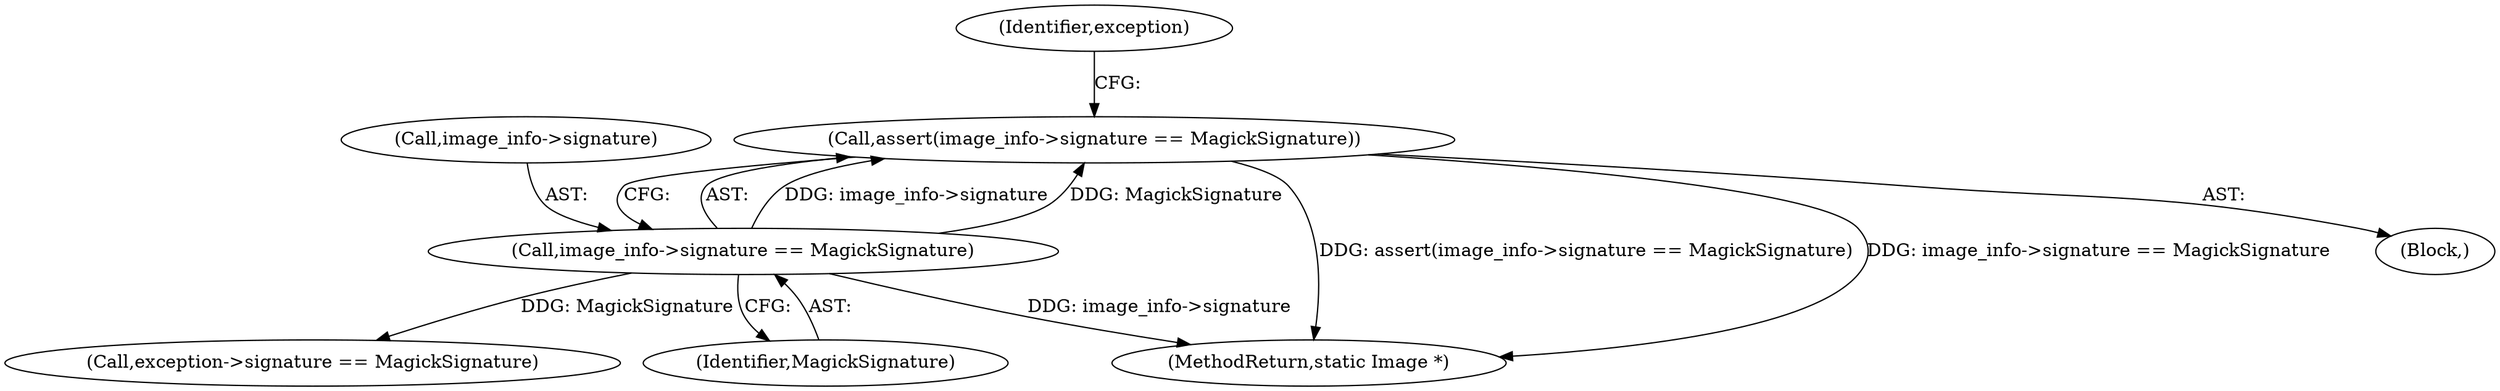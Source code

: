 digraph "0_ImageMagick_4eae304e773bad8a876c3c26fdffac24d4253ae4@API" {
"1000173" [label="(Call,assert(image_info->signature == MagickSignature))"];
"1000174" [label="(Call,image_info->signature == MagickSignature)"];
"1000181" [label="(Identifier,exception)"];
"1000178" [label="(Identifier,MagickSignature)"];
"1000174" [label="(Call,image_info->signature == MagickSignature)"];
"1000173" [label="(Call,assert(image_info->signature == MagickSignature))"];
"1000186" [label="(Call,exception->signature == MagickSignature)"];
"1000175" [label="(Call,image_info->signature)"];
"1000141" [label="(Block,)"];
"1001954" [label="(MethodReturn,static Image *)"];
"1000173" -> "1000141"  [label="AST: "];
"1000173" -> "1000174"  [label="CFG: "];
"1000174" -> "1000173"  [label="AST: "];
"1000181" -> "1000173"  [label="CFG: "];
"1000173" -> "1001954"  [label="DDG: assert(image_info->signature == MagickSignature)"];
"1000173" -> "1001954"  [label="DDG: image_info->signature == MagickSignature"];
"1000174" -> "1000173"  [label="DDG: image_info->signature"];
"1000174" -> "1000173"  [label="DDG: MagickSignature"];
"1000174" -> "1000178"  [label="CFG: "];
"1000175" -> "1000174"  [label="AST: "];
"1000178" -> "1000174"  [label="AST: "];
"1000174" -> "1001954"  [label="DDG: image_info->signature"];
"1000174" -> "1000186"  [label="DDG: MagickSignature"];
}
